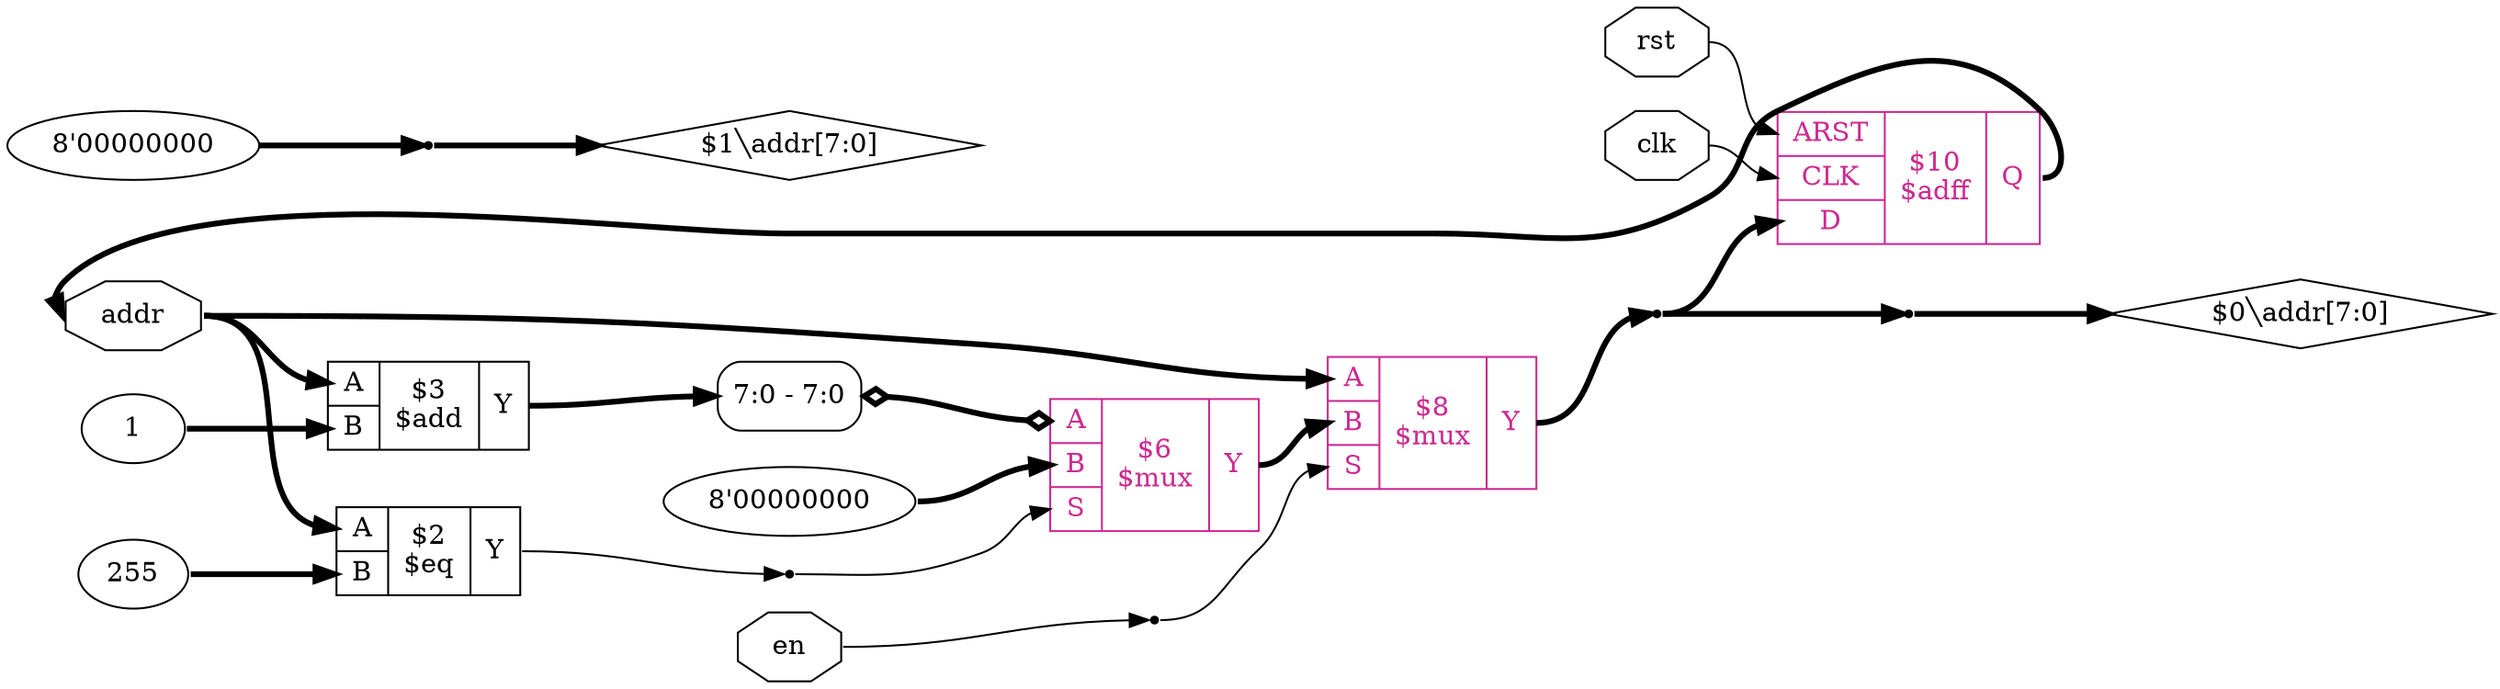 digraph "addr_gen" {
rankdir="LR";
remincross=true;
n9 [ shape=octagon, label="addr", color="black", fontcolor="black"];
n10 [ shape=octagon, label="rst", color="black", fontcolor="black"];
n11 [ shape=octagon, label="clk", color="black", fontcolor="black"];
n12 [ shape=octagon, label="en", color="black", fontcolor="black"];
c17 [ shape=record, label="{{<p13> ARST|<p14> CLK|<p15> D}|$10\n$adff|{<p16> Q}}", color="maroon3", fontcolor="maroon3" ];
c22 [ shape=record, label="{{<p18> A|<p19> B|<p20> S}|$8\n$mux|{<p21> Y}}", color="maroon3", fontcolor="maroon3" ];
v0 [ label="8'00000000" ];
c23 [ shape=record, label="{{<p18> A|<p19> B|<p20> S}|$6\n$mux|{<p21> Y}}", color="maroon3", fontcolor="maroon3" ];
x1 [ shape=record, style=rounded, label="<s0> 7:0 - 7:0 ", color="black", fontcolor="black" ];
x1:e -> c23:p18:w [arrowhead=odiamond, arrowtail=odiamond, dir=both, color="black", fontcolor="black", style="setlinewidth(3)", label=""];
v2 [ label="1" ];
c24 [ shape=record, label="{{<p18> A|<p19> B}|$3\n$add|{<p21> Y}}",  ];
v3 [ label="255" ];
c25 [ shape=record, label="{{<p18> A|<p19> B}|$2\n$eq|{<p21> Y}}",  ];
v4 [ label="8'00000000" ];
x5 [shape=point, ];
x6 [shape=point, ];
x7 [shape=point, ];
x8 [shape=point, ];
n1 [ shape=point ];
c22:p21:e -> n1:w [color="black", fontcolor="black", style="setlinewidth(3)", label=""];
n1:e -> c17:p15:w [color="black", fontcolor="black", style="setlinewidth(3)", label=""];
n1:e -> x8:w [color="black", fontcolor="black", style="setlinewidth(3)", label=""];
n10:e -> c17:p13:w [color="black", fontcolor="black", label=""];
n11:e -> c17:p14:w [color="black", fontcolor="black", label=""];
n12:e -> x7:w [color="black", fontcolor="black", label=""];
x7:e -> c22:p20:w [color="black", fontcolor="black", label=""];
c23:p21:e -> c22:p19:w [color="black", fontcolor="black", style="setlinewidth(3)", label=""];
x6:e -> c23:p20:w [color="black", fontcolor="black", label=""];
n5 [ shape=diamond, label="$1&#9586;addr[7:0]" ];
x5:e -> n5:w [color="black", fontcolor="black", style="setlinewidth(3)", label=""];
c24:p21:e -> x1:s0:w [color="black", fontcolor="black", style="setlinewidth(3)", label=""];
c25:p21:e -> x6:w [color="black", fontcolor="black", label=""];
n8 [ shape=diamond, label="$0&#9586;addr[7:0]" ];
x8:e -> n8:w [color="black", fontcolor="black", style="setlinewidth(3)", label=""];
c17:p16:e -> n9:w [color="black", fontcolor="black", style="setlinewidth(3)", label=""];
n9:e -> c22:p18:w [color="black", fontcolor="black", style="setlinewidth(3)", label=""];
n9:e -> c24:p18:w [color="black", fontcolor="black", style="setlinewidth(3)", label=""];
n9:e -> c25:p18:w [color="black", fontcolor="black", style="setlinewidth(3)", label=""];
v0:e -> c23:p19:w [color="black", fontcolor="black", style="setlinewidth(3)", label=""];
v2:e -> c24:p19:w [color="black", fontcolor="black", style="setlinewidth(3)", label=""];
v3:e -> c25:p19:w [color="black", fontcolor="black", style="setlinewidth(3)", label=""];
v4:e -> x5:w [color="black", fontcolor="black", style="setlinewidth(3)", label=""];
}
